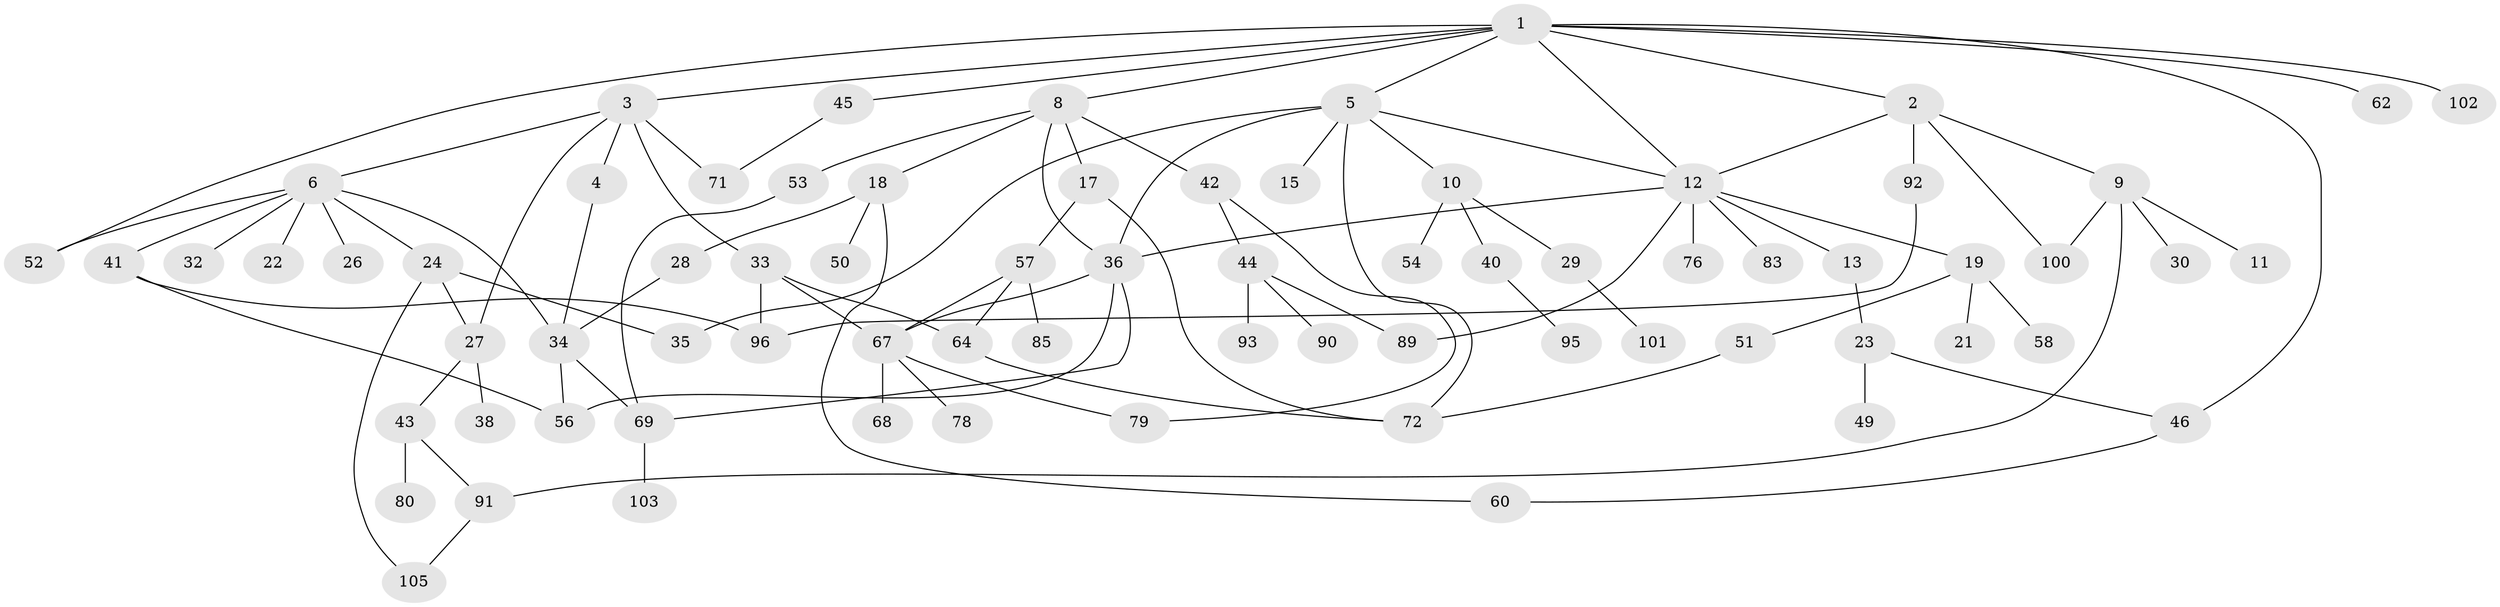 // Generated by graph-tools (version 1.1) at 2025/23/03/03/25 07:23:35]
// undirected, 73 vertices, 101 edges
graph export_dot {
graph [start="1"]
  node [color=gray90,style=filled];
  1 [super="+37"];
  2 [super="+65"];
  3 [super="+20"];
  4 [super="+73"];
  5 [super="+47"];
  6 [super="+7"];
  8 [super="+14"];
  9 [super="+25"];
  10 [super="+16"];
  11;
  12 [super="+31"];
  13 [super="+74"];
  15;
  17;
  18 [super="+87"];
  19 [super="+39"];
  21 [super="+81"];
  22 [super="+61"];
  23;
  24;
  26;
  27 [super="+106"];
  28;
  29 [super="+82"];
  30;
  32;
  33 [super="+48"];
  34 [super="+86"];
  35 [super="+55"];
  36;
  38;
  40;
  41;
  42;
  43 [super="+63"];
  44 [super="+98"];
  45;
  46 [super="+59"];
  49 [super="+66"];
  50;
  51;
  52;
  53;
  54;
  56 [super="+84"];
  57 [super="+77"];
  58;
  60;
  62 [super="+70"];
  64 [super="+94"];
  67 [super="+75"];
  68;
  69 [super="+97"];
  71 [super="+88"];
  72 [super="+104"];
  76;
  78;
  79;
  80;
  83;
  85;
  89;
  90;
  91;
  92;
  93;
  95;
  96 [super="+99"];
  100;
  101;
  102;
  103;
  105 [super="+107"];
  1 -- 2;
  1 -- 3;
  1 -- 5;
  1 -- 8;
  1 -- 12;
  1 -- 45;
  1 -- 46;
  1 -- 62;
  1 -- 52;
  1 -- 102;
  2 -- 9;
  2 -- 100;
  2 -- 12;
  2 -- 92;
  3 -- 4;
  3 -- 6;
  3 -- 33;
  3 -- 27;
  3 -- 71;
  4 -- 34;
  5 -- 10;
  5 -- 15;
  5 -- 36;
  5 -- 35;
  5 -- 72;
  5 -- 12;
  6 -- 22;
  6 -- 26;
  6 -- 32;
  6 -- 41;
  6 -- 24;
  6 -- 52;
  6 -- 34;
  8 -- 53;
  8 -- 36;
  8 -- 17;
  8 -- 18;
  8 -- 42;
  9 -- 11;
  9 -- 30;
  9 -- 91;
  9 -- 100;
  10 -- 40;
  10 -- 29;
  10 -- 54;
  12 -- 13;
  12 -- 19;
  12 -- 89;
  12 -- 83;
  12 -- 36;
  12 -- 76;
  13 -- 23;
  17 -- 57;
  17 -- 72;
  18 -- 28;
  18 -- 50;
  18 -- 60;
  19 -- 21;
  19 -- 51;
  19 -- 58;
  23 -- 49;
  23 -- 46;
  24 -- 35;
  24 -- 27;
  24 -- 105;
  27 -- 38;
  27 -- 43;
  28 -- 34;
  29 -- 101;
  33 -- 64;
  33 -- 67;
  33 -- 96 [weight=2];
  34 -- 69;
  34 -- 56;
  36 -- 69;
  36 -- 56;
  36 -- 67;
  40 -- 95;
  41 -- 56;
  41 -- 96;
  42 -- 44;
  42 -- 79;
  43 -- 80;
  43 -- 91;
  44 -- 90;
  44 -- 93;
  44 -- 89;
  45 -- 71;
  46 -- 60;
  51 -- 72;
  53 -- 69;
  57 -- 67;
  57 -- 85;
  57 -- 64;
  64 -- 72;
  67 -- 68;
  67 -- 78;
  67 -- 79;
  69 -- 103;
  91 -- 105;
  92 -- 96;
}
